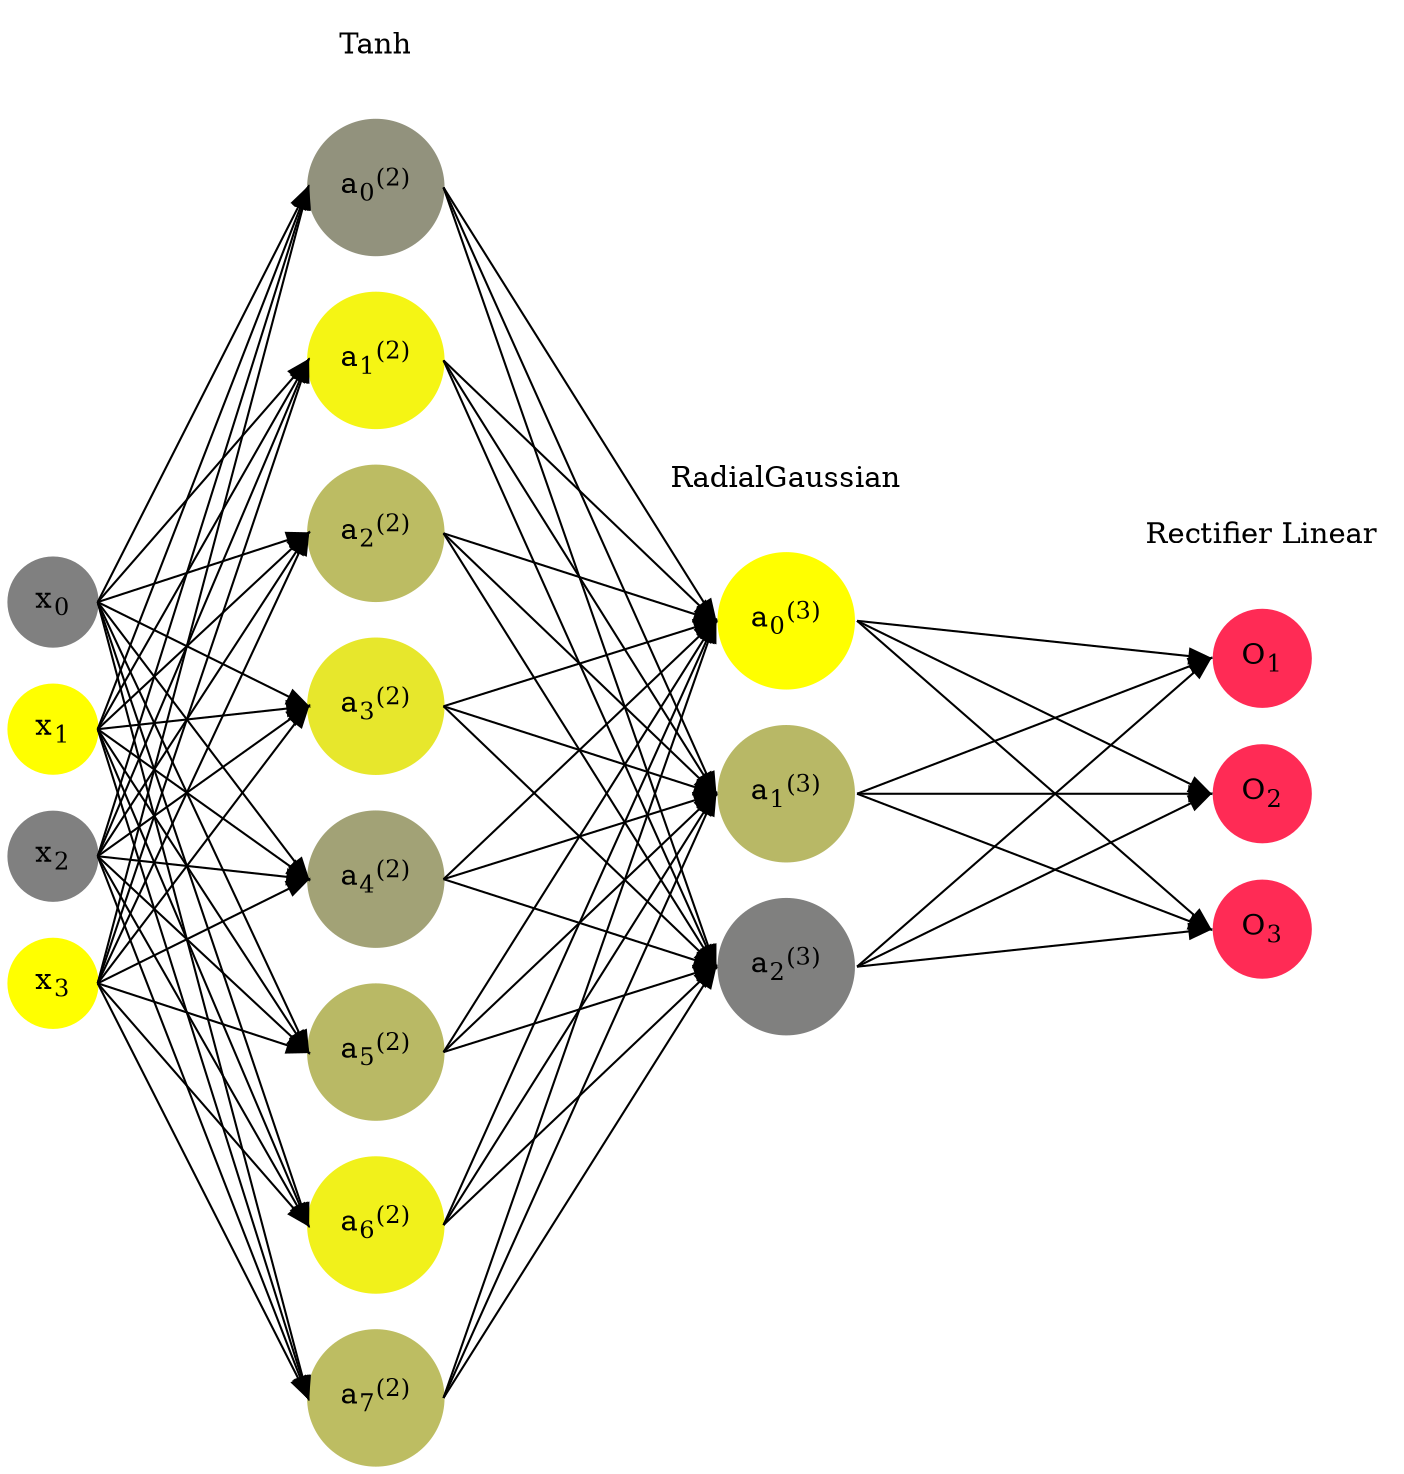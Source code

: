 digraph G {
	rankdir = LR;
	splines=false;
	edge[style=invis];
	ranksep= 1.4;
	{
	node [shape=circle, color="0.1667, 0.0, 0.5", style=filled, fillcolor="0.1667, 0.0, 0.5"];
	x0 [label=<x<sub>0</sub>>];
	}
	{
	node [shape=circle, color="0.1667, 1.0, 1.0", style=filled, fillcolor="0.1667, 1.0, 1.0"];
	x1 [label=<x<sub>1</sub>>];
	}
	{
	node [shape=circle, color="0.1667, 0.0, 0.5", style=filled, fillcolor="0.1667, 0.0, 0.5"];
	x2 [label=<x<sub>2</sub>>];
	}
	{
	node [shape=circle, color="0.1667, 1.0, 1.0", style=filled, fillcolor="0.1667, 1.0, 1.0"];
	x3 [label=<x<sub>3</sub>>];
	}
	{
	node [shape=circle, color="0.1667, 0.144891, 0.572445", style=filled, fillcolor="0.1667, 0.144891, 0.572445"];
	a02 [label=<a<sub>0</sub><sup>(2)</sup>>];
	}
	{
	node [shape=circle, color="0.1667, 0.914432, 0.957216", style=filled, fillcolor="0.1667, 0.914432, 0.957216"];
	a12 [label=<a<sub>1</sub><sup>(2)</sup>>];
	}
	{
	node [shape=circle, color="0.1667, 0.472926, 0.736463", style=filled, fillcolor="0.1667, 0.472926, 0.736463"];
	a22 [label=<a<sub>2</sub><sup>(2)</sup>>];
	}
	{
	node [shape=circle, color="0.1667, 0.807409, 0.903704", style=filled, fillcolor="0.1667, 0.807409, 0.903704"];
	a32 [label=<a<sub>3</sub><sup>(2)</sup>>];
	}
	{
	node [shape=circle, color="0.1667, 0.271002, 0.635501", style=filled, fillcolor="0.1667, 0.271002, 0.635501"];
	a42 [label=<a<sub>4</sub><sup>(2)</sup>>];
	}
	{
	node [shape=circle, color="0.1667, 0.452147, 0.726073", style=filled, fillcolor="0.1667, 0.452147, 0.726073"];
	a52 [label=<a<sub>5</sub><sup>(2)</sup>>];
	}
	{
	node [shape=circle, color="0.1667, 0.886012, 0.943006", style=filled, fillcolor="0.1667, 0.886012, 0.943006"];
	a62 [label=<a<sub>6</sub><sup>(2)</sup>>];
	}
	{
	node [shape=circle, color="0.1667, 0.481867, 0.740934", style=filled, fillcolor="0.1667, 0.481867, 0.740934"];
	a72 [label=<a<sub>7</sub><sup>(2)</sup>>];
	}
	{
	node [shape=circle, color="0.1667, 0.998164, 0.999082", style=filled, fillcolor="0.1667, 0.998164, 0.999082"];
	a03 [label=<a<sub>0</sub><sup>(3)</sup>>];
	}
	{
	node [shape=circle, color="0.1667, 0.443771, 0.721885", style=filled, fillcolor="0.1667, 0.443771, 0.721885"];
	a13 [label=<a<sub>1</sub><sup>(3)</sup>>];
	}
	{
	node [shape=circle, color="0.1667, 0.007785, 0.503892", style=filled, fillcolor="0.1667, 0.007785, 0.503892"];
	a23 [label=<a<sub>2</sub><sup>(3)</sup>>];
	}
	{
	node [shape=circle, color="0.9667, 0.83, 1.0", style=filled, fillcolor="0.9667, 0.83, 1.0"];
	O1 [label=<O<sub>1</sub>>];
	}
	{
	node [shape=circle, color="0.9667, 0.83, 1.0", style=filled, fillcolor="0.9667, 0.83, 1.0"];
	O2 [label=<O<sub>2</sub>>];
	}
	{
	node [shape=circle, color="0.9667, 0.83, 1.0", style=filled, fillcolor="0.9667, 0.83, 1.0"];
	O3 [label=<O<sub>3</sub>>];
	}
	{
	rank=same;
	x0->x1->x2->x3;
	}
	{
	rank=same;
	a02->a12->a22->a32->a42->a52->a62->a72;
	}
	{
	rank=same;
	a03->a13->a23;
	}
	{
	rank=same;
	O1->O2->O3;
	}
	l1 [shape=plaintext,label="Tanh"];
	l1->a02;
	{rank=same; l1;a02};
	l2 [shape=plaintext,label="RadialGaussian"];
	l2->a03;
	{rank=same; l2;a03};
	l3 [shape=plaintext,label="Rectifier Linear"];
	l3->O1;
	{rank=same; l3;O1};
edge[style=solid, tailport=e, headport=w];
	{x0;x1;x2;x3} -> {a02;a12;a22;a32;a42;a52;a62;a72};
	{a02;a12;a22;a32;a42;a52;a62;a72} -> {a03;a13;a23};
	{a03;a13;a23} -> {O1,O2,O3};
}